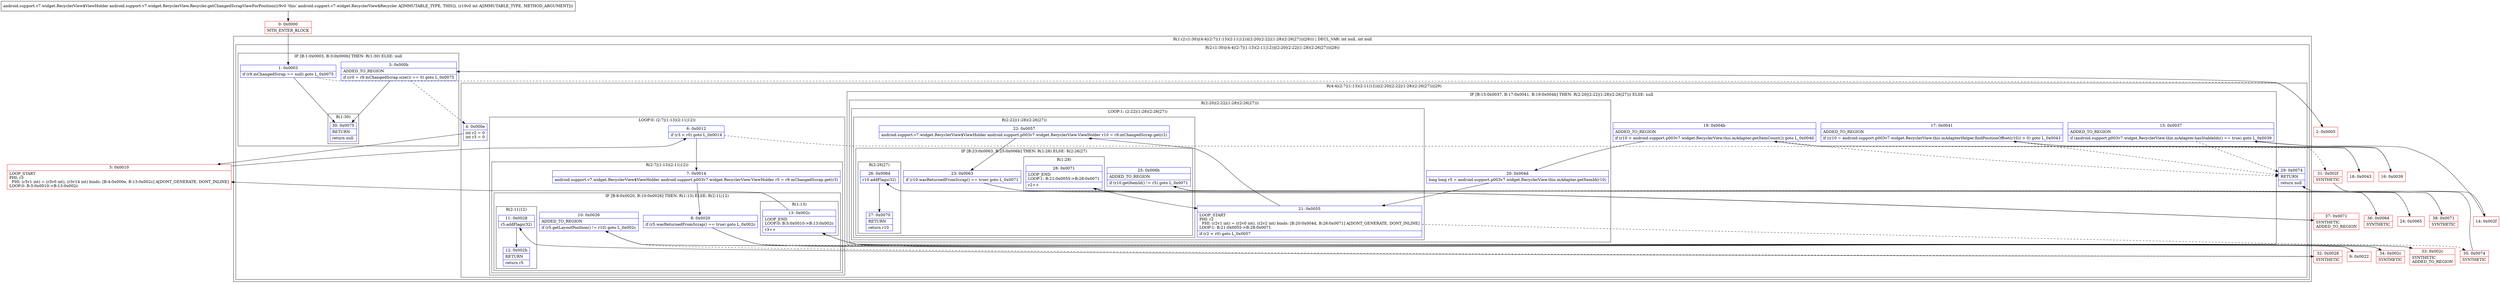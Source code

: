 digraph "CFG forandroid.support.v7.widget.RecyclerView.Recycler.getChangedScrapViewForPosition(I)Landroid\/support\/v7\/widget\/RecyclerView$ViewHolder;" {
subgraph cluster_Region_603083894 {
label = "R(1:(2:(1:30)|(4:4|(2:7|(1:13)(2:11|12))|(2:20|(2:22|(1:28)(2:26|27)))|29))) | DECL_VAR: int null, int null\l";
node [shape=record,color=blue];
subgraph cluster_Region_1263148081 {
label = "R(2:(1:30)|(4:4|(2:7|(1:13)(2:11|12))|(2:20|(2:22|(1:28)(2:26|27)))|29))";
node [shape=record,color=blue];
subgraph cluster_IfRegion_2039638440 {
label = "IF [B:1:0x0003, B:3:0x000b] THEN: R(1:30) ELSE: null";
node [shape=record,color=blue];
Node_1 [shape=record,label="{1\:\ 0x0003|if (r9.mChangedScrap == null) goto L_0x0075\l}"];
Node_3 [shape=record,label="{3\:\ 0x000b|ADDED_TO_REGION\l|if ((r0 = r9.mChangedScrap.size()) == 0) goto L_0x0075\l}"];
subgraph cluster_Region_822512791 {
label = "R(1:30)";
node [shape=record,color=blue];
Node_30 [shape=record,label="{30\:\ 0x0075|RETURN\l|return null\l}"];
}
}
subgraph cluster_Region_216215228 {
label = "R(4:4|(2:7|(1:13)(2:11|12))|(2:20|(2:22|(1:28)(2:26|27)))|29)";
node [shape=record,color=blue];
Node_4 [shape=record,label="{4\:\ 0x000e|int r2 = 0\lint r3 = 0\l}"];
subgraph cluster_LoopRegion_1055213946 {
label = "LOOP:0: (2:7|(1:13)(2:11|12))";
node [shape=record,color=blue];
Node_6 [shape=record,label="{6\:\ 0x0012|if (r3 \< r0) goto L_0x0014\l}"];
subgraph cluster_Region_2001584393 {
label = "R(2:7|(1:13)(2:11|12))";
node [shape=record,color=blue];
Node_7 [shape=record,label="{7\:\ 0x0014|android.support.v7.widget.RecyclerView$ViewHolder android.support.p003v7.widget.RecyclerView.ViewHolder r5 = r9.mChangedScrap.get(r3)\l}"];
subgraph cluster_IfRegion_1978162904 {
label = "IF [B:8:0x0020, B:10:0x0026] THEN: R(1:13) ELSE: R(2:11|12)";
node [shape=record,color=blue];
Node_8 [shape=record,label="{8\:\ 0x0020|if (r5.wasReturnedFromScrap() == true) goto L_0x002c\l}"];
Node_10 [shape=record,label="{10\:\ 0x0026|ADDED_TO_REGION\l|if (r5.getLayoutPosition() != r10) goto L_0x002c\l}"];
subgraph cluster_Region_434746436 {
label = "R(1:13)";
node [shape=record,color=blue];
Node_13 [shape=record,label="{13\:\ 0x002c|LOOP_END\lLOOP:0: B:5:0x0010\-\>B:13:0x002c\l|r3++\l}"];
}
subgraph cluster_Region_1387603862 {
label = "R(2:11|12)";
node [shape=record,color=blue];
Node_11 [shape=record,label="{11\:\ 0x0028|r5.addFlags(32)\l}"];
Node_12 [shape=record,label="{12\:\ 0x002b|RETURN\l|return r5\l}"];
}
}
}
}
subgraph cluster_IfRegion_15089445 {
label = "IF [B:15:0x0037, B:17:0x0041, B:19:0x004b] THEN: R(2:20|(2:22|(1:28)(2:26|27))) ELSE: null";
node [shape=record,color=blue];
Node_15 [shape=record,label="{15\:\ 0x0037|ADDED_TO_REGION\l|if (android.support.p003v7.widget.RecyclerView.this.mAdapter.hasStableIds() == true) goto L_0x0039\l}"];
Node_17 [shape=record,label="{17\:\ 0x0041|ADDED_TO_REGION\l|if ((r10 = android.support.p003v7.widget.RecyclerView.this.mAdapterHelper.findPositionOffset(r10)) \> 0) goto L_0x0043\l}"];
Node_19 [shape=record,label="{19\:\ 0x004b|ADDED_TO_REGION\l|if (r10 \< android.support.p003v7.widget.RecyclerView.this.mAdapter.getItemCount()) goto L_0x004d\l}"];
subgraph cluster_Region_739343742 {
label = "R(2:20|(2:22|(1:28)(2:26|27)))";
node [shape=record,color=blue];
Node_20 [shape=record,label="{20\:\ 0x004d|long long r5 = android.support.p003v7.widget.RecyclerView.this.mAdapter.getItemId(r10)\l}"];
subgraph cluster_LoopRegion_1448339009 {
label = "LOOP:1: (2:22|(1:28)(2:26|27))";
node [shape=record,color=blue];
Node_21 [shape=record,label="{21\:\ 0x0055|LOOP_START\lPHI: r2 \l  PHI: (r2v1 int) = (r2v0 int), (r2v2 int) binds: [B:20:0x004d, B:28:0x0071] A[DONT_GENERATE, DONT_INLINE]\lLOOP:1: B:21:0x0055\-\>B:28:0x0071\l|if (r2 \< r0) goto L_0x0057\l}"];
subgraph cluster_Region_208338363 {
label = "R(2:22|(1:28)(2:26|27))";
node [shape=record,color=blue];
Node_22 [shape=record,label="{22\:\ 0x0057|android.support.v7.widget.RecyclerView$ViewHolder android.support.p003v7.widget.RecyclerView.ViewHolder r10 = r9.mChangedScrap.get(r2)\l}"];
subgraph cluster_IfRegion_2022614828 {
label = "IF [B:23:0x0063, B:25:0x006b] THEN: R(1:28) ELSE: R(2:26|27)";
node [shape=record,color=blue];
Node_23 [shape=record,label="{23\:\ 0x0063|if (r10.wasReturnedFromScrap() == true) goto L_0x0071\l}"];
Node_25 [shape=record,label="{25\:\ 0x006b|ADDED_TO_REGION\l|if (r10.getItemId() != r5) goto L_0x0071\l}"];
subgraph cluster_Region_738293062 {
label = "R(1:28)";
node [shape=record,color=blue];
Node_28 [shape=record,label="{28\:\ 0x0071|LOOP_END\lLOOP:1: B:21:0x0055\-\>B:28:0x0071\l|r2++\l}"];
}
subgraph cluster_Region_1815384030 {
label = "R(2:26|27)";
node [shape=record,color=blue];
Node_26 [shape=record,label="{26\:\ 0x006d|r10.addFlags(32)\l}"];
Node_27 [shape=record,label="{27\:\ 0x0070|RETURN\l|return r10\l}"];
}
}
}
}
}
}
Node_29 [shape=record,label="{29\:\ 0x0074|RETURN\l|return null\l}"];
}
}
}
Node_0 [shape=record,color=red,label="{0\:\ 0x0000|MTH_ENTER_BLOCK\l}"];
Node_2 [shape=record,color=red,label="{2\:\ 0x0005}"];
Node_5 [shape=record,color=red,label="{5\:\ 0x0010|LOOP_START\lPHI: r3 \l  PHI: (r3v1 int) = (r3v0 int), (r3v14 int) binds: [B:4:0x000e, B:13:0x002c] A[DONT_GENERATE, DONT_INLINE]\lLOOP:0: B:5:0x0010\-\>B:13:0x002c\l}"];
Node_9 [shape=record,color=red,label="{9\:\ 0x0022}"];
Node_14 [shape=record,color=red,label="{14\:\ 0x002f}"];
Node_16 [shape=record,color=red,label="{16\:\ 0x0039}"];
Node_18 [shape=record,color=red,label="{18\:\ 0x0043}"];
Node_24 [shape=record,color=red,label="{24\:\ 0x0065}"];
Node_31 [shape=record,color=red,label="{31\:\ 0x002f|SYNTHETIC\l}"];
Node_32 [shape=record,color=red,label="{32\:\ 0x0028|SYNTHETIC\l}"];
Node_33 [shape=record,color=red,label="{33\:\ 0x002c|SYNTHETIC\lADDED_TO_REGION\l}"];
Node_34 [shape=record,color=red,label="{34\:\ 0x002c|SYNTHETIC\l}"];
Node_35 [shape=record,color=red,label="{35\:\ 0x0074|SYNTHETIC\l}"];
Node_36 [shape=record,color=red,label="{36\:\ 0x006d|SYNTHETIC\l}"];
Node_37 [shape=record,color=red,label="{37\:\ 0x0071|SYNTHETIC\lADDED_TO_REGION\l}"];
Node_38 [shape=record,color=red,label="{38\:\ 0x0071|SYNTHETIC\l}"];
MethodNode[shape=record,label="{android.support.v7.widget.RecyclerView$ViewHolder android.support.v7.widget.RecyclerView.Recycler.getChangedScrapViewForPosition((r9v0 'this' android.support.v7.widget.RecyclerView$Recycler A[IMMUTABLE_TYPE, THIS]), (r10v0 int A[IMMUTABLE_TYPE, METHOD_ARGUMENT])) }"];
MethodNode -> Node_0;
Node_1 -> Node_2[style=dashed];
Node_1 -> Node_30;
Node_3 -> Node_4[style=dashed];
Node_3 -> Node_30;
Node_4 -> Node_5;
Node_6 -> Node_7;
Node_6 -> Node_31[style=dashed];
Node_7 -> Node_8;
Node_8 -> Node_9[style=dashed];
Node_8 -> Node_33;
Node_10 -> Node_32[style=dashed];
Node_10 -> Node_34;
Node_13 -> Node_5;
Node_11 -> Node_12;
Node_15 -> Node_16;
Node_15 -> Node_29[style=dashed];
Node_17 -> Node_18;
Node_17 -> Node_29[style=dashed];
Node_19 -> Node_20;
Node_19 -> Node_29[style=dashed];
Node_20 -> Node_21;
Node_21 -> Node_22;
Node_21 -> Node_35[style=dashed];
Node_22 -> Node_23;
Node_23 -> Node_24[style=dashed];
Node_23 -> Node_37;
Node_25 -> Node_36[style=dashed];
Node_25 -> Node_38;
Node_28 -> Node_21;
Node_26 -> Node_27;
Node_0 -> Node_1;
Node_2 -> Node_3;
Node_5 -> Node_6;
Node_9 -> Node_10;
Node_14 -> Node_15;
Node_16 -> Node_17;
Node_18 -> Node_19;
Node_24 -> Node_25;
Node_31 -> Node_14;
Node_32 -> Node_11;
Node_33 -> Node_13;
Node_34 -> Node_13;
Node_35 -> Node_29;
Node_36 -> Node_26;
Node_37 -> Node_28;
Node_38 -> Node_28;
}

